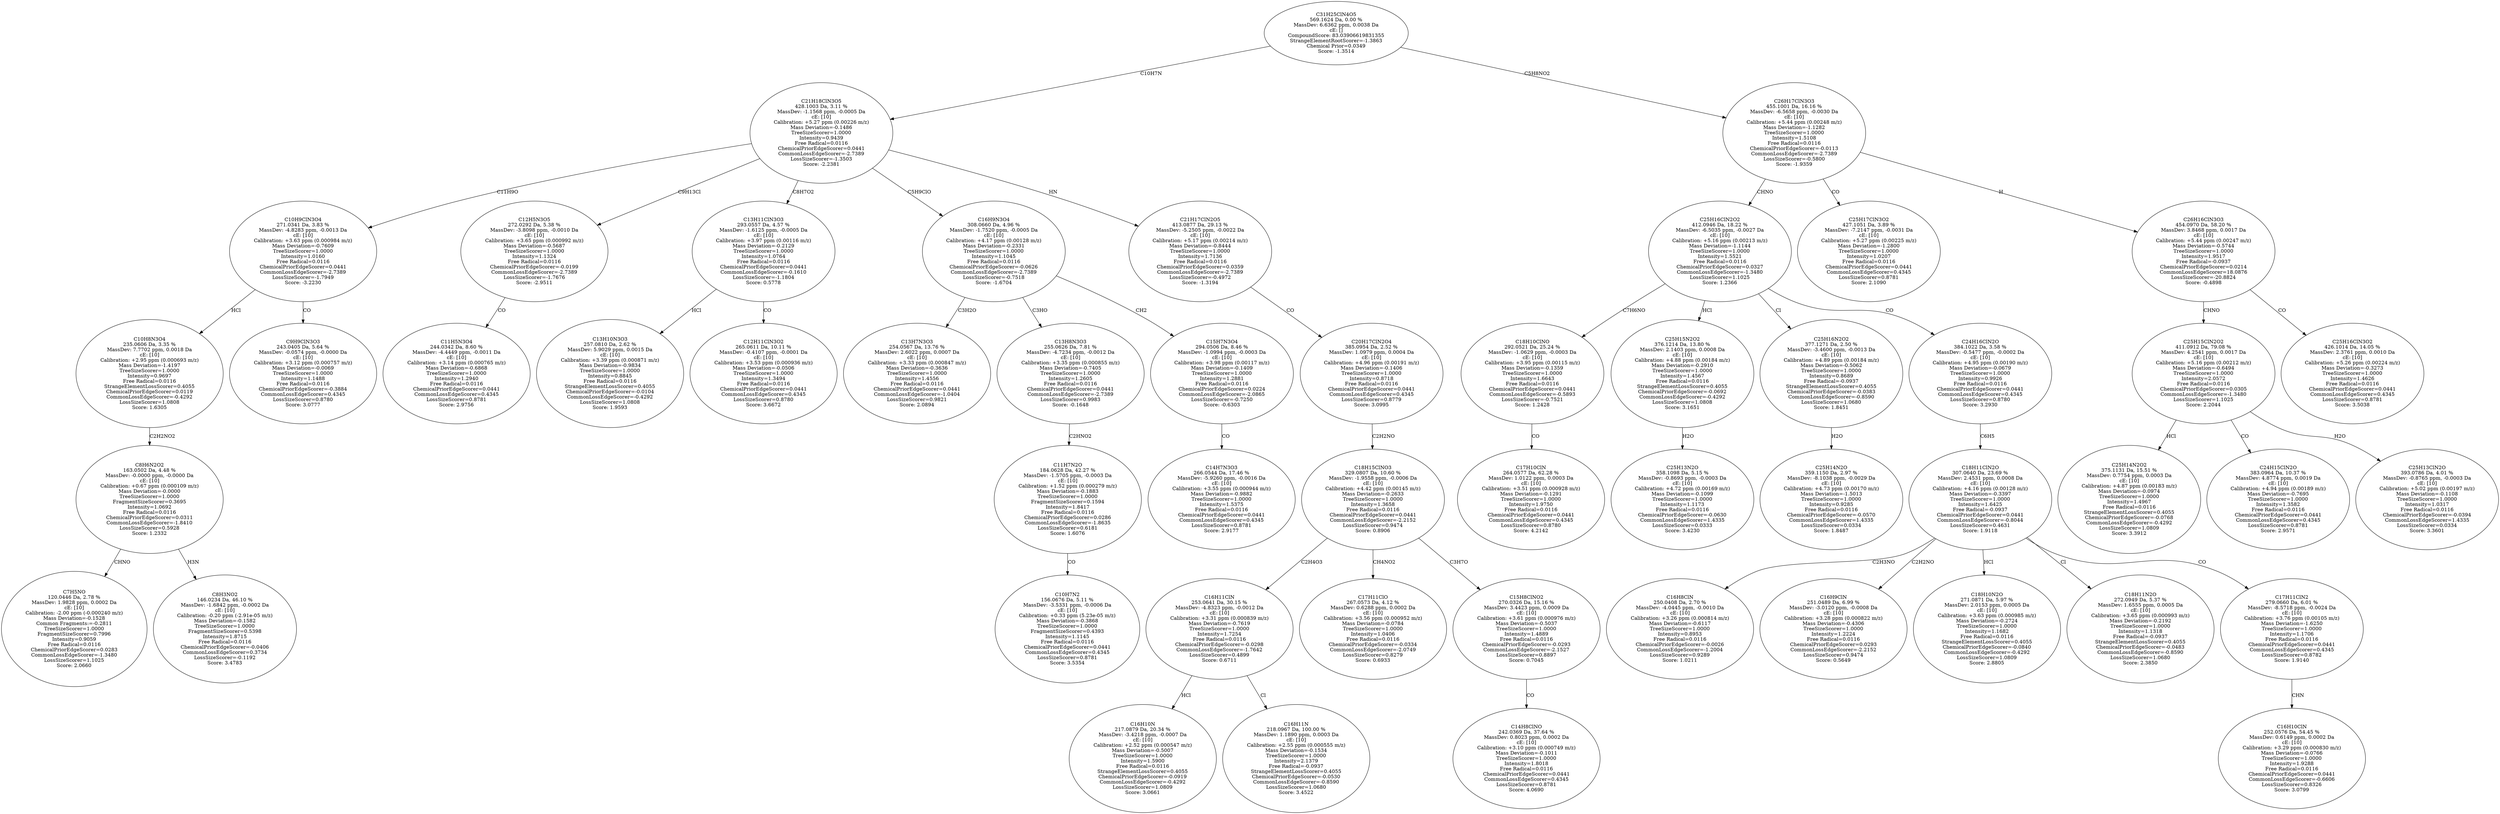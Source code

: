 strict digraph {
v1 [label="C7H5NO\n120.0446 Da, 2.78 %\nMassDev: 1.9828 ppm, 0.0002 Da\ncE: [10]\nCalibration: -2.00 ppm (-0.000240 m/z)\nMass Deviation=-0.1528\nCommon Fragments:=-0.2811\nTreeSizeScorer=1.0000\nFragmentSizeScorer=0.7996\nIntensity=0.9059\nFree Radical=0.0116\nChemicalPriorEdgeScorer=0.0283\nCommonLossEdgeScorer=-1.3480\nLossSizeScorer=1.1025\nScore: 2.0660"];
v2 [label="C8H3NO2\n146.0234 Da, 46.10 %\nMassDev: -1.6842 ppm, -0.0002 Da\ncE: [10]\nCalibration: -0.20 ppm (-2.91e-05 m/z)\nMass Deviation=-0.1582\nTreeSizeScorer=1.0000\nFragmentSizeScorer=0.5398\nIntensity=1.8715\nFree Radical=0.0116\nChemicalPriorEdgeScorer=-0.0406\nCommonLossEdgeScorer=0.3734\nLossSizeScorer=-0.1192\nScore: 3.4783"];
v3 [label="C8H6N2O2\n163.0502 Da, 4.48 %\nMassDev: -0.0000 ppm, -0.0000 Da\ncE: [10]\nCalibration: +0.67 ppm (0.000109 m/z)\nMass Deviation=-0.0000\nTreeSizeScorer=1.0000\nFragmentSizeScorer=0.3695\nIntensity=1.0692\nFree Radical=0.0116\nChemicalPriorEdgeScorer=0.0311\nCommonLossEdgeScorer=-1.8410\nLossSizeScorer=0.5928\nScore: 1.2332"];
v4 [label="C10H8N3O4\n235.0606 Da, 3.35 %\nMassDev: 7.7702 ppm, 0.0018 Da\ncE: [10]\nCalibration: +2.95 ppm (0.000693 m/z)\nMass Deviation=-1.4197\nTreeSizeScorer=1.0000\nIntensity=0.9697\nFree Radical=0.0116\nStrangeElementLossScorer=0.4055\nChemicalPriorEdgeScorer=0.0119\nCommonLossEdgeScorer=-0.4292\nLossSizeScorer=1.0808\nScore: 1.6305"];
v5 [label="C9H9ClN3O3\n243.0405 Da, 5.64 %\nMassDev: -0.0574 ppm, -0.0000 Da\ncE: [10]\nCalibration: +3.12 ppm (0.000757 m/z)\nMass Deviation=-0.0069\nTreeSizeScorer=1.0000\nIntensity=1.1488\nFree Radical=0.0116\nChemicalPriorEdgeScorer=-0.3884\nCommonLossEdgeScorer=0.4345\nLossSizeScorer=0.8780\nScore: 3.0777"];
v6 [label="C10H9ClN3O4\n271.0341 Da, 3.83 %\nMassDev: -4.8283 ppm, -0.0013 Da\ncE: [10]\nCalibration: +3.63 ppm (0.000984 m/z)\nMass Deviation=-0.7609\nTreeSizeScorer=1.0000\nIntensity=1.0160\nFree Radical=0.0116\nChemicalPriorEdgeScorer=0.0441\nCommonLossEdgeScorer=-2.7389\nLossSizeScorer=-1.7949\nScore: -3.2230"];
v7 [label="C11H5N3O4\n244.0342 Da, 8.60 %\nMassDev: -4.4449 ppm, -0.0011 Da\ncE: [10]\nCalibration: +3.14 ppm (0.000765 m/z)\nMass Deviation=-0.6868\nTreeSizeScorer=1.0000\nIntensity=1.2940\nFree Radical=0.0116\nChemicalPriorEdgeScorer=0.0441\nCommonLossEdgeScorer=0.4345\nLossSizeScorer=0.8781\nScore: 2.9756"];
v8 [label="C12H5N3O5\n272.0292 Da, 5.38 %\nMassDev: -3.8098 ppm, -0.0010 Da\ncE: [10]\nCalibration: +3.65 ppm (0.000992 m/z)\nMass Deviation=-0.5687\nTreeSizeScorer=1.0000\nIntensity=1.1324\nFree Radical=0.0116\nChemicalPriorEdgeScorer=-0.0199\nCommonLossEdgeScorer=-2.7389\nLossSizeScorer=-1.7676\nScore: -2.9511"];
v9 [label="C13H10N3O3\n257.0810 Da, 2.62 %\nMassDev: 5.9029 ppm, 0.0015 Da\ncE: [10]\nCalibration: +3.39 ppm (0.000871 m/z)\nMass Deviation=-0.9834\nTreeSizeScorer=1.0000\nIntensity=0.8845\nFree Radical=0.0116\nStrangeElementLossScorer=0.4055\nChemicalPriorEdgeScorer=-0.0104\nCommonLossEdgeScorer=-0.4292\nLossSizeScorer=1.0808\nScore: 1.9593"];
v10 [label="C12H11ClN3O2\n265.0611 Da, 10.11 %\nMassDev: -0.4107 ppm, -0.0001 Da\ncE: [10]\nCalibration: +3.53 ppm (0.000936 m/z)\nMass Deviation=-0.0506\nTreeSizeScorer=1.0000\nIntensity=1.3494\nFree Radical=0.0116\nChemicalPriorEdgeScorer=0.0441\nCommonLossEdgeScorer=0.4345\nLossSizeScorer=0.8780\nScore: 3.6672"];
v11 [label="C13H11ClN3O3\n293.0557 Da, 4.57 %\nMassDev: -1.6125 ppm, -0.0005 Da\ncE: [10]\nCalibration: +3.97 ppm (0.00116 m/z)\nMass Deviation=-0.2129\nTreeSizeScorer=1.0000\nIntensity=1.0764\nFree Radical=0.0116\nChemicalPriorEdgeScorer=0.0441\nCommonLossEdgeScorer=-0.1610\nLossSizeScorer=-1.1804\nScore: 0.5778"];
v12 [label="C13H7N3O3\n254.0567 Da, 13.76 %\nMassDev: 2.6022 ppm, 0.0007 Da\ncE: [10]\nCalibration: +3.33 ppm (0.000847 m/z)\nMass Deviation=-0.3636\nTreeSizeScorer=1.0000\nIntensity=1.4556\nFree Radical=0.0116\nChemicalPriorEdgeScorer=0.0441\nCommonLossEdgeScorer=-1.0404\nLossSizeScorer=0.9821\nScore: 2.0894"];
v13 [label="C10H7N2\n156.0676 Da, 5.11 %\nMassDev: -3.5331 ppm, -0.0006 Da\ncE: [10]\nCalibration: +0.33 ppm (5.23e-05 m/z)\nMass Deviation=-0.3868\nTreeSizeScorer=1.0000\nFragmentSizeScorer=0.4393\nIntensity=1.1145\nFree Radical=0.0116\nChemicalPriorEdgeScorer=0.0441\nCommonLossEdgeScorer=0.4345\nLossSizeScorer=0.8781\nScore: 3.5354"];
v14 [label="C11H7N2O\n184.0628 Da, 42.27 %\nMassDev: -1.5705 ppm, -0.0003 Da\ncE: [10]\nCalibration: +1.52 ppm (0.000279 m/z)\nMass Deviation=-0.1883\nTreeSizeScorer=1.0000\nFragmentSizeScorer=0.1594\nIntensity=1.8417\nFree Radical=0.0116\nChemicalPriorEdgeScorer=0.0286\nCommonLossEdgeScorer=-1.8635\nLossSizeScorer=0.6181\nScore: 1.6076"];
v15 [label="C13H8N3O3\n255.0626 Da, 7.81 %\nMassDev: -4.7234 ppm, -0.0012 Da\ncE: [10]\nCalibration: +3.35 ppm (0.000855 m/z)\nMass Deviation=-0.7405\nTreeSizeScorer=1.0000\nIntensity=1.2605\nFree Radical=0.0116\nChemicalPriorEdgeScorer=0.0441\nCommonLossEdgeScorer=-2.7389\nLossSizeScorer=0.9983\nScore: -0.1648"];
v16 [label="C14H7N3O3\n266.0544 Da, 17.46 %\nMassDev: -5.9260 ppm, -0.0016 Da\ncE: [10]\nCalibration: +3.55 ppm (0.000944 m/z)\nMass Deviation=-0.9882\nTreeSizeScorer=1.0000\nIntensity=1.5375\nFree Radical=0.0116\nChemicalPriorEdgeScorer=0.0441\nCommonLossEdgeScorer=0.4345\nLossSizeScorer=0.8781\nScore: 2.9177"];
v17 [label="C15H7N3O4\n294.0506 Da, 8.46 %\nMassDev: -1.0994 ppm, -0.0003 Da\ncE: [10]\nCalibration: +3.98 ppm (0.00117 m/z)\nMass Deviation=-0.1409\nTreeSizeScorer=1.0000\nIntensity=1.2881\nFree Radical=0.0116\nChemicalPriorEdgeScorer=0.0224\nCommonLossEdgeScorer=-2.0865\nLossSizeScorer=-0.7250\nScore: -0.6303"];
v18 [label="C16H9N3O4\n308.0660 Da, 4.96 %\nMassDev: -1.7520 ppm, -0.0005 Da\ncE: [10]\nCalibration: +4.17 ppm (0.00128 m/z)\nMass Deviation=-0.2331\nTreeSizeScorer=1.0000\nIntensity=1.1045\nFree Radical=0.0116\nChemicalPriorEdgeScorer=-0.0626\nCommonLossEdgeScorer=-2.7389\nLossSizeScorer=-0.7518\nScore: -1.6704"];
v19 [label="C16H10N\n217.0879 Da, 20.34 %\nMassDev: -3.4218 ppm, -0.0007 Da\ncE: [10]\nCalibration: +2.52 ppm (0.000547 m/z)\nMass Deviation=-0.5007\nTreeSizeScorer=1.0000\nIntensity=1.5900\nFree Radical=0.0116\nStrangeElementLossScorer=0.4055\nChemicalPriorEdgeScorer=-0.0919\nCommonLossEdgeScorer=-0.4292\nLossSizeScorer=1.0809\nScore: 3.0661"];
v20 [label="C16H11N\n218.0967 Da, 100.00 %\nMassDev: 1.1890 ppm, 0.0003 Da\ncE: [10]\nCalibration: +2.55 ppm (0.000555 m/z)\nMass Deviation=-0.1534\nTreeSizeScorer=1.0000\nIntensity=2.1379\nFree Radical=-0.0937\nStrangeElementLossScorer=0.4055\nChemicalPriorEdgeScorer=-0.0530\nCommonLossEdgeScorer=-0.8590\nLossSizeScorer=1.0680\nScore: 3.4522"];
v21 [label="C16H11ClN\n253.0641 Da, 30.15 %\nMassDev: -4.8323 ppm, -0.0012 Da\ncE: [10]\nCalibration: +3.31 ppm (0.000839 m/z)\nMass Deviation=-0.7619\nTreeSizeScorer=1.0000\nIntensity=1.7254\nFree Radical=0.0116\nChemicalPriorEdgeScorer=-0.0298\nCommonLossEdgeScorer=-1.7642\nLossSizeScorer=0.4899\nScore: 0.6711"];
v22 [label="C17H11ClO\n267.0573 Da, 4.12 %\nMassDev: 0.6288 ppm, 0.0002 Da\ncE: [10]\nCalibration: +3.56 ppm (0.000952 m/z)\nMass Deviation=-0.0784\nTreeSizeScorer=1.0000\nIntensity=1.0406\nFree Radical=0.0116\nChemicalPriorEdgeScorer=-0.0334\nCommonLossEdgeScorer=-2.0749\nLossSizeScorer=0.8279\nScore: 0.6933"];
v23 [label="C14H8ClNO\n242.0369 Da, 37.64 %\nMassDev: 0.8023 ppm, 0.0002 Da\ncE: [10]\nCalibration: +3.10 ppm (0.000749 m/z)\nMass Deviation=-0.1011\nTreeSizeScorer=1.0000\nIntensity=1.8018\nFree Radical=0.0116\nChemicalPriorEdgeScorer=0.0441\nCommonLossEdgeScorer=0.4345\nLossSizeScorer=0.8781\nScore: 4.0690"];
v24 [label="C15H8ClNO2\n270.0326 Da, 15.16 %\nMassDev: 3.4423 ppm, 0.0009 Da\ncE: [10]\nCalibration: +3.61 ppm (0.000976 m/z)\nMass Deviation=-0.5037\nTreeSizeScorer=1.0000\nIntensity=1.4889\nFree Radical=0.0116\nChemicalPriorEdgeScorer=-0.0293\nCommonLossEdgeScorer=-2.1527\nLossSizeScorer=0.8897\nScore: 0.7045"];
v25 [label="C18H15ClNO3\n329.0807 Da, 10.60 %\nMassDev: -1.9558 ppm, -0.0006 Da\ncE: [10]\nCalibration: +4.42 ppm (0.00145 m/z)\nMass Deviation=-0.2633\nTreeSizeScorer=1.0000\nIntensity=1.3658\nFree Radical=0.0116\nChemicalPriorEdgeScorer=0.0441\nCommonLossEdgeScorer=-2.2152\nLossSizeScorer=0.9474\nScore: 0.8906"];
v26 [label="C20H17ClN2O4\n385.0954 Da, 2.52 %\nMassDev: 1.0979 ppm, 0.0004 Da\ncE: [10]\nCalibration: +4.96 ppm (0.00191 m/z)\nMass Deviation=-0.1406\nTreeSizeScorer=1.0000\nIntensity=0.8718\nFree Radical=0.0116\nChemicalPriorEdgeScorer=0.0441\nCommonLossEdgeScorer=0.4345\nLossSizeScorer=0.8779\nScore: 3.0995"];
v27 [label="C21H17ClN2O5\n413.0877 Da, 29.13 %\nMassDev: -5.2505 ppm, -0.0022 Da\ncE: [10]\nCalibration: +5.17 ppm (0.00214 m/z)\nMass Deviation=-0.8444\nTreeSizeScorer=1.0000\nIntensity=1.7136\nFree Radical=0.0116\nChemicalPriorEdgeScorer=0.0359\nCommonLossEdgeScorer=-2.7389\nLossSizeScorer=-0.4972\nScore: -1.3194"];
v28 [label="C21H18ClN3O5\n428.1003 Da, 3.11 %\nMassDev: -1.1568 ppm, -0.0005 Da\ncE: [10]\nCalibration: +5.27 ppm (0.00226 m/z)\nMass Deviation=-0.1486\nTreeSizeScorer=1.0000\nIntensity=0.9439\nFree Radical=0.0116\nChemicalPriorEdgeScorer=0.0441\nCommonLossEdgeScorer=-2.7389\nLossSizeScorer=-1.3503\nScore: -2.2381"];
v29 [label="C17H10ClN\n264.0577 Da, 62.28 %\nMassDev: 1.0122 ppm, 0.0003 Da\ncE: [10]\nCalibration: +3.51 ppm (0.000928 m/z)\nMass Deviation=-0.1291\nTreeSizeScorer=1.0000\nIntensity=1.9750\nFree Radical=0.0116\nChemicalPriorEdgeScorer=0.0441\nCommonLossEdgeScorer=0.4345\nLossSizeScorer=0.8780\nScore: 4.2142"];
v30 [label="C18H10ClNO\n292.0521 Da, 25.24 %\nMassDev: -1.0629 ppm, -0.0003 Da\ncE: [10]\nCalibration: +3.95 ppm (0.00115 m/z)\nMass Deviation=-0.1359\nTreeSizeScorer=1.0000\nIntensity=1.6643\nFree Radical=0.0116\nChemicalPriorEdgeScorer=0.0441\nCommonLossEdgeScorer=-0.5893\nLossSizeScorer=-0.7521\nScore: 1.2428"];
v31 [label="C25H13N2O\n358.1098 Da, 5.15 %\nMassDev: -0.8693 ppm, -0.0003 Da\ncE: [10]\nCalibration: +4.72 ppm (0.00169 m/z)\nMass Deviation=-0.1099\nTreeSizeScorer=1.0000\nIntensity=1.1173\nFree Radical=0.0116\nChemicalPriorEdgeScorer=-0.0630\nCommonLossEdgeScorer=1.4335\nLossSizeScorer=0.0333\nScore: 3.4230"];
v32 [label="C25H15N2O2\n376.1214 Da, 13.80 %\nMassDev: 2.1403 ppm, 0.0008 Da\ncE: [10]\nCalibration: +4.88 ppm (0.00184 m/z)\nMass Deviation=-0.2910\nTreeSizeScorer=1.0000\nIntensity=1.4567\nFree Radical=0.0116\nStrangeElementLossScorer=0.4055\nChemicalPriorEdgeScorer=-0.0692\nCommonLossEdgeScorer=-0.4292\nLossSizeScorer=1.0808\nScore: 3.1651"];
v33 [label="C25H14N2O\n359.1150 Da, 2.97 %\nMassDev: -8.1038 ppm, -0.0029 Da\ncE: [10]\nCalibration: +4.73 ppm (0.00170 m/z)\nMass Deviation=-1.5013\nTreeSizeScorer=1.0000\nIntensity=0.9285\nFree Radical=0.0116\nChemicalPriorEdgeScorer=-0.0570\nCommonLossEdgeScorer=1.4335\nLossSizeScorer=0.0334\nScore: 1.8487"];
v34 [label="C25H16N2O2\n377.1271 Da, 2.50 %\nMassDev: -3.4600 ppm, -0.0013 Da\ncE: [10]\nCalibration: +4.89 ppm (0.00184 m/z)\nMass Deviation=-0.5062\nTreeSizeScorer=1.0000\nIntensity=0.8689\nFree Radical=-0.0937\nStrangeElementLossScorer=0.4055\nChemicalPriorEdgeScorer=-0.0383\nCommonLossEdgeScorer=-0.8590\nLossSizeScorer=1.0680\nScore: 1.8451"];
v35 [label="C16H8ClN\n250.0408 Da, 2.70 %\nMassDev: -4.0445 ppm, -0.0010 Da\ncE: [10]\nCalibration: +3.26 ppm (0.000814 m/z)\nMass Deviation=-0.6117\nTreeSizeScorer=1.0000\nIntensity=0.8953\nFree Radical=0.0116\nChemicalPriorEdgeScorer=-0.0026\nCommonLossEdgeScorer=-1.2004\nLossSizeScorer=0.9289\nScore: 1.0211"];
v36 [label="C16H9ClN\n251.0489 Da, 6.99 %\nMassDev: -3.0120 ppm, -0.0008 Da\ncE: [10]\nCalibration: +3.28 ppm (0.000822 m/z)\nMass Deviation=-0.4306\nTreeSizeScorer=1.0000\nIntensity=1.2224\nFree Radical=0.0116\nChemicalPriorEdgeScorer=0.0293\nCommonLossEdgeScorer=-2.2152\nLossSizeScorer=0.9474\nScore: 0.5649"];
v37 [label="C18H10N2O\n271.0871 Da, 5.97 %\nMassDev: 2.0153 ppm, 0.0005 Da\ncE: [10]\nCalibration: +3.63 ppm (0.000985 m/z)\nMass Deviation=-0.2724\nTreeSizeScorer=1.0000\nIntensity=1.1682\nFree Radical=0.0116\nStrangeElementLossScorer=0.4055\nChemicalPriorEdgeScorer=-0.0840\nCommonLossEdgeScorer=-0.4292\nLossSizeScorer=1.0809\nScore: 2.8805"];
v38 [label="C18H11N2O\n272.0949 Da, 5.37 %\nMassDev: 1.6555 ppm, 0.0005 Da\ncE: [10]\nCalibration: +3.65 ppm (0.000993 m/z)\nMass Deviation=-0.2192\nTreeSizeScorer=1.0000\nIntensity=1.1318\nFree Radical=-0.0937\nStrangeElementLossScorer=0.4055\nChemicalPriorEdgeScorer=-0.0483\nCommonLossEdgeScorer=-0.8590\nLossSizeScorer=1.0680\nScore: 2.3850"];
v39 [label="C16H10ClN\n252.0576 Da, 54.45 %\nMassDev: 0.6149 ppm, 0.0002 Da\ncE: [10]\nCalibration: +3.29 ppm (0.000830 m/z)\nMass Deviation=-0.0766\nTreeSizeScorer=1.0000\nIntensity=1.9288\nFree Radical=0.0116\nChemicalPriorEdgeScorer=0.0441\nCommonLossEdgeScorer=-0.6606\nLossSizeScorer=0.8326\nScore: 3.0799"];
v40 [label="C17H11ClN2\n279.0660 Da, 6.01 %\nMassDev: -8.5718 ppm, -0.0024 Da\ncE: [10]\nCalibration: +3.76 ppm (0.00105 m/z)\nMass Deviation=-1.6250\nTreeSizeScorer=1.0000\nIntensity=1.1706\nFree Radical=0.0116\nChemicalPriorEdgeScorer=0.0441\nCommonLossEdgeScorer=0.4345\nLossSizeScorer=0.8782\nScore: 1.9140"];
v41 [label="C18H11ClN2O\n307.0640 Da, 23.69 %\nMassDev: 2.4531 ppm, 0.0008 Da\ncE: [10]\nCalibration: +4.16 ppm (0.00128 m/z)\nMass Deviation=-0.3397\nTreeSizeScorer=1.0000\nIntensity=1.6425\nFree Radical=-0.0937\nChemicalPriorEdgeScorer=0.0441\nCommonLossEdgeScorer=-0.8044\nLossSizeScorer=0.4631\nScore: 1.9118"];
v42 [label="C24H16ClN2O\n384.1022 Da, 3.58 %\nMassDev: -0.5477 ppm, -0.0002 Da\ncE: [10]\nCalibration: +4.95 ppm (0.00190 m/z)\nMass Deviation=-0.0679\nTreeSizeScorer=1.0000\nIntensity=0.9926\nFree Radical=0.0116\nChemicalPriorEdgeScorer=0.0441\nCommonLossEdgeScorer=0.4345\nLossSizeScorer=0.8780\nScore: 3.2930"];
v43 [label="C25H16ClN2O2\n412.0946 Da, 18.22 %\nMassDev: -6.5035 ppm, -0.0027 Da\ncE: [10]\nCalibration: +5.16 ppm (0.00213 m/z)\nMass Deviation=-1.1144\nTreeSizeScorer=1.0000\nIntensity=1.5521\nFree Radical=0.0116\nChemicalPriorEdgeScorer=0.0327\nCommonLossEdgeScorer=-1.3480\nLossSizeScorer=1.1025\nScore: 1.2366"];
v44 [label="C25H17ClN3O2\n427.1051 Da, 3.89 %\nMassDev: -7.2147 ppm, -0.0031 Da\ncE: [10]\nCalibration: +5.27 ppm (0.00225 m/z)\nMass Deviation=-1.2800\nTreeSizeScorer=1.0000\nIntensity=1.0207\nFree Radical=0.0116\nChemicalPriorEdgeScorer=0.0441\nCommonLossEdgeScorer=0.4345\nLossSizeScorer=0.8781\nScore: 2.1090"];
v45 [label="C25H14N2O2\n375.1131 Da, 15.51 %\nMassDev: 0.7754 ppm, 0.0003 Da\ncE: [10]\nCalibration: +4.87 ppm (0.00183 m/z)\nMass Deviation=-0.0974\nTreeSizeScorer=1.0000\nIntensity=1.4967\nFree Radical=0.0116\nStrangeElementLossScorer=0.4055\nChemicalPriorEdgeScorer=-0.0768\nCommonLossEdgeScorer=-0.4292\nLossSizeScorer=1.0809\nScore: 3.3912"];
v46 [label="C24H15ClN2O\n383.0964 Da, 10.37 %\nMassDev: 4.8774 ppm, 0.0019 Da\ncE: [10]\nCalibration: +4.94 ppm (0.00189 m/z)\nMass Deviation=-0.7695\nTreeSizeScorer=1.0000\nIntensity=1.3582\nFree Radical=0.0116\nChemicalPriorEdgeScorer=0.0441\nCommonLossEdgeScorer=0.4345\nLossSizeScorer=0.8781\nScore: 2.9571"];
v47 [label="C25H13ClN2O\n393.0786 Da, 4.01 %\nMassDev: -0.8765 ppm, -0.0003 Da\ncE: [10]\nCalibration: +5.02 ppm (0.00197 m/z)\nMass Deviation=-0.1108\nTreeSizeScorer=1.0000\nIntensity=1.0317\nFree Radical=0.0116\nChemicalPriorEdgeScorer=-0.0394\nCommonLossEdgeScorer=1.4335\nLossSizeScorer=0.0334\nScore: 3.3601"];
v48 [label="C25H15ClN2O2\n411.0912 Da, 79.08 %\nMassDev: 4.2541 ppm, 0.0017 Da\ncE: [10]\nCalibration: +5.16 ppm (0.00212 m/z)\nMass Deviation=-0.6494\nTreeSizeScorer=1.0000\nIntensity=2.0572\nFree Radical=0.0116\nChemicalPriorEdgeScorer=0.0305\nCommonLossEdgeScorer=-1.3480\nLossSizeScorer=1.1025\nScore: 2.2044"];
v49 [label="C25H16ClN3O2\n426.1014 Da, 14.05 %\nMassDev: 2.3761 ppm, 0.0010 Da\ncE: [10]\nCalibration: +5.26 ppm (0.00224 m/z)\nMass Deviation=-0.3273\nTreeSizeScorer=1.0000\nIntensity=1.4626\nFree Radical=0.0116\nChemicalPriorEdgeScorer=0.0441\nCommonLossEdgeScorer=0.4345\nLossSizeScorer=0.8781\nScore: 3.5038"];
v50 [label="C26H16ClN3O3\n454.0970 Da, 58.20 %\nMassDev: 3.8468 ppm, 0.0017 Da\ncE: [10]\nCalibration: +5.44 ppm (0.00247 m/z)\nMass Deviation=-0.5744\nTreeSizeScorer=1.0000\nIntensity=1.9517\nFree Radical=-0.0937\nChemicalPriorEdgeScorer=0.0214\nCommonLossEdgeScorer=18.0876\nLossSizeScorer=-20.8824\nScore: -0.4898"];
v51 [label="C26H17ClN3O3\n455.1001 Da, 16.16 %\nMassDev: -6.5658 ppm, -0.0030 Da\ncE: [10]\nCalibration: +5.44 ppm (0.00248 m/z)\nMass Deviation=-1.1282\nTreeSizeScorer=1.0000\nIntensity=1.5108\nFree Radical=0.0116\nChemicalPriorEdgeScorer=-0.0113\nCommonLossEdgeScorer=-2.7389\nLossSizeScorer=-0.5800\nScore: -1.9359"];
v52 [label="C31H25ClN4O5\n569.1624 Da, 0.00 %\nMassDev: 6.6362 ppm, 0.0038 Da\ncE: []\nCompoundScore: 83.03906619831355\nStrangeElementRootScorer=-1.3863\nChemical Prior=0.0349\nScore: -1.3514"];
v3 -> v1 [label="CHNO"];
v3 -> v2 [label="H3N"];
v4 -> v3 [label="C2H2NO2"];
v6 -> v4 [label="HCl"];
v6 -> v5 [label="CO"];
v28 -> v6 [label="C11H9O"];
v8 -> v7 [label="CO"];
v28 -> v8 [label="C9H13Cl"];
v11 -> v9 [label="HCl"];
v11 -> v10 [label="CO"];
v28 -> v11 [label="C8H7O2"];
v18 -> v12 [label="C3H2O"];
v14 -> v13 [label="CO"];
v15 -> v14 [label="C2HNO2"];
v18 -> v15 [label="C3HO"];
v17 -> v16 [label="CO"];
v18 -> v17 [label="CH2"];
v28 -> v18 [label="C5H9ClO"];
v21 -> v19 [label="HCl"];
v21 -> v20 [label="Cl"];
v25 -> v21 [label="C2H4O3"];
v25 -> v22 [label="CH4NO2"];
v24 -> v23 [label="CO"];
v25 -> v24 [label="C3H7O"];
v26 -> v25 [label="C2H2NO"];
v27 -> v26 [label="CO"];
v28 -> v27 [label="HN"];
v52 -> v28 [label="C10H7N"];
v30 -> v29 [label="CO"];
v43 -> v30 [label="C7H6NO"];
v32 -> v31 [label="H2O"];
v43 -> v32 [label="HCl"];
v34 -> v33 [label="H2O"];
v43 -> v34 [label="Cl"];
v41 -> v35 [label="C2H3NO"];
v41 -> v36 [label="C2H2NO"];
v41 -> v37 [label="HCl"];
v41 -> v38 [label="Cl"];
v40 -> v39 [label="CHN"];
v41 -> v40 [label="CO"];
v42 -> v41 [label="C6H5"];
v43 -> v42 [label="CO"];
v51 -> v43 [label="CHNO"];
v51 -> v44 [label="CO"];
v48 -> v45 [label="HCl"];
v48 -> v46 [label="CO"];
v48 -> v47 [label="H2O"];
v50 -> v48 [label="CHNO"];
v50 -> v49 [label="CO"];
v51 -> v50 [label="H"];
v52 -> v51 [label="C5H8NO2"];
}